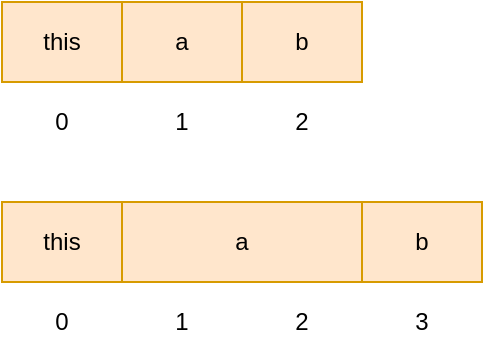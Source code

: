 <mxfile version="14.9.2" type="github">
  <diagram id="32-YPFFI914zrs2QTviE" name="Page-1">
    <mxGraphModel dx="946" dy="536" grid="1" gridSize="10" guides="1" tooltips="1" connect="1" arrows="1" fold="1" page="1" pageScale="1" pageWidth="827" pageHeight="1169" math="0" shadow="0">
      <root>
        <mxCell id="0" />
        <mxCell id="1" parent="0" />
        <mxCell id="M6k7n0lQayy1zcLVZRTs-14" value="0" style="text;html=1;strokeColor=none;fillColor=none;align=center;verticalAlign=middle;whiteSpace=wrap;rounded=0;" vertex="1" parent="1">
          <mxGeometry x="340" y="170" width="40" height="20" as="geometry" />
        </mxCell>
        <mxCell id="M6k7n0lQayy1zcLVZRTs-15" value="1" style="text;html=1;strokeColor=none;fillColor=none;align=center;verticalAlign=middle;whiteSpace=wrap;rounded=0;" vertex="1" parent="1">
          <mxGeometry x="400" y="170" width="40" height="20" as="geometry" />
        </mxCell>
        <mxCell id="M6k7n0lQayy1zcLVZRTs-16" value="2" style="text;html=1;strokeColor=none;fillColor=none;align=center;verticalAlign=middle;whiteSpace=wrap;rounded=0;" vertex="1" parent="1">
          <mxGeometry x="460" y="170" width="40" height="20" as="geometry" />
        </mxCell>
        <mxCell id="M6k7n0lQayy1zcLVZRTs-27" value="this" style="rounded=0;whiteSpace=wrap;html=1;fillColor=#ffe6cc;strokeColor=#d79b00;" vertex="1" parent="1">
          <mxGeometry x="330" y="120" width="60" height="40" as="geometry" />
        </mxCell>
        <mxCell id="M6k7n0lQayy1zcLVZRTs-28" value="a" style="rounded=0;whiteSpace=wrap;html=1;fillColor=#ffe6cc;strokeColor=#d79b00;" vertex="1" parent="1">
          <mxGeometry x="390" y="120" width="60" height="40" as="geometry" />
        </mxCell>
        <mxCell id="M6k7n0lQayy1zcLVZRTs-29" value="b" style="rounded=0;whiteSpace=wrap;html=1;fillColor=#ffe6cc;strokeColor=#d79b00;" vertex="1" parent="1">
          <mxGeometry x="450" y="120" width="60" height="40" as="geometry" />
        </mxCell>
        <mxCell id="M6k7n0lQayy1zcLVZRTs-30" value="0" style="text;html=1;strokeColor=none;fillColor=none;align=center;verticalAlign=middle;whiteSpace=wrap;rounded=0;" vertex="1" parent="1">
          <mxGeometry x="340" y="270" width="40" height="20" as="geometry" />
        </mxCell>
        <mxCell id="M6k7n0lQayy1zcLVZRTs-31" value="1" style="text;html=1;strokeColor=none;fillColor=none;align=center;verticalAlign=middle;whiteSpace=wrap;rounded=0;" vertex="1" parent="1">
          <mxGeometry x="400" y="270" width="40" height="20" as="geometry" />
        </mxCell>
        <mxCell id="M6k7n0lQayy1zcLVZRTs-32" value="3" style="text;html=1;strokeColor=none;fillColor=none;align=center;verticalAlign=middle;whiteSpace=wrap;rounded=0;" vertex="1" parent="1">
          <mxGeometry x="520" y="270" width="40" height="20" as="geometry" />
        </mxCell>
        <mxCell id="M6k7n0lQayy1zcLVZRTs-33" value="this" style="rounded=0;whiteSpace=wrap;html=1;fillColor=#ffe6cc;strokeColor=#d79b00;" vertex="1" parent="1">
          <mxGeometry x="330" y="220" width="60" height="40" as="geometry" />
        </mxCell>
        <mxCell id="M6k7n0lQayy1zcLVZRTs-35" value="b" style="rounded=0;whiteSpace=wrap;html=1;fillColor=#ffe6cc;strokeColor=#d79b00;" vertex="1" parent="1">
          <mxGeometry x="510" y="220" width="60" height="40" as="geometry" />
        </mxCell>
        <mxCell id="M6k7n0lQayy1zcLVZRTs-36" value="a" style="rounded=0;whiteSpace=wrap;html=1;fillColor=#ffe6cc;strokeColor=#d79b00;" vertex="1" parent="1">
          <mxGeometry x="390" y="220" width="120" height="40" as="geometry" />
        </mxCell>
        <mxCell id="M6k7n0lQayy1zcLVZRTs-37" value="2" style="text;html=1;strokeColor=none;fillColor=none;align=center;verticalAlign=middle;whiteSpace=wrap;rounded=0;" vertex="1" parent="1">
          <mxGeometry x="460" y="270" width="40" height="20" as="geometry" />
        </mxCell>
      </root>
    </mxGraphModel>
  </diagram>
</mxfile>
